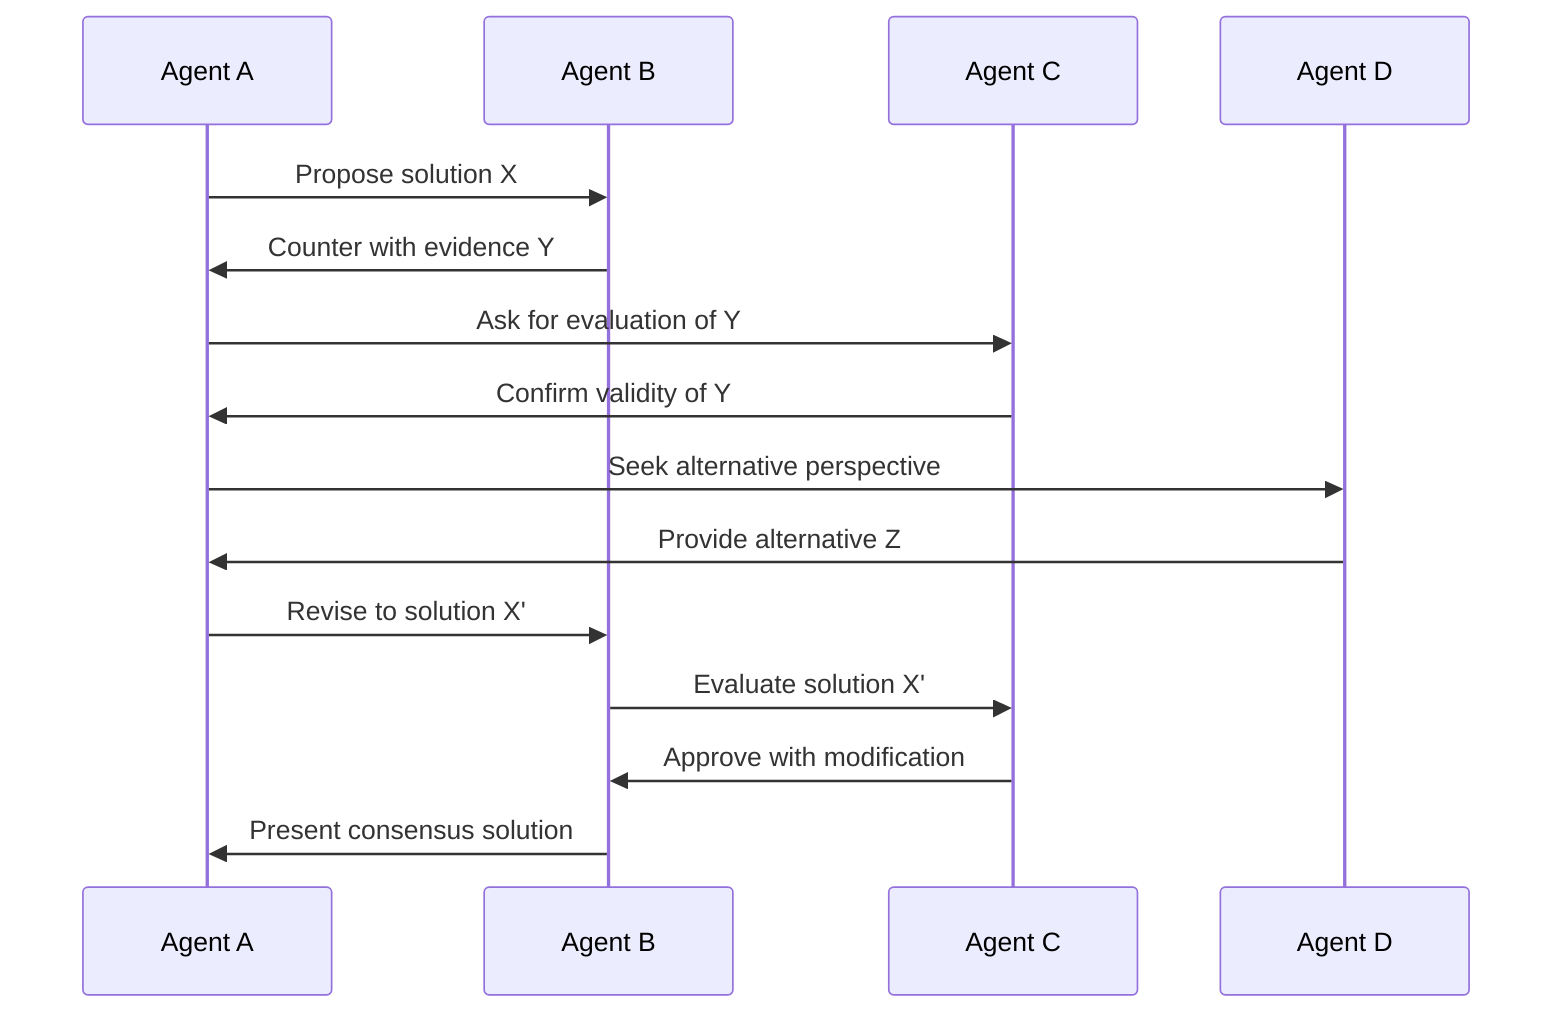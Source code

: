 sequenceDiagram
    participant A as Agent A
    participant B as Agent B
    participant C as Agent C
    participant D as Agent D

    A->>B: Propose solution X
    B->>A: Counter with evidence Y
    A->>C: Ask for evaluation of Y
    C->>A: Confirm validity of Y
    A->>D: Seek alternative perspective
    D->>A: Provide alternative Z
    A->>B: Revise to solution X'
    B->>C: Evaluate solution X'
    C->>B: Approve with modification
    B->>A: Present consensus solution